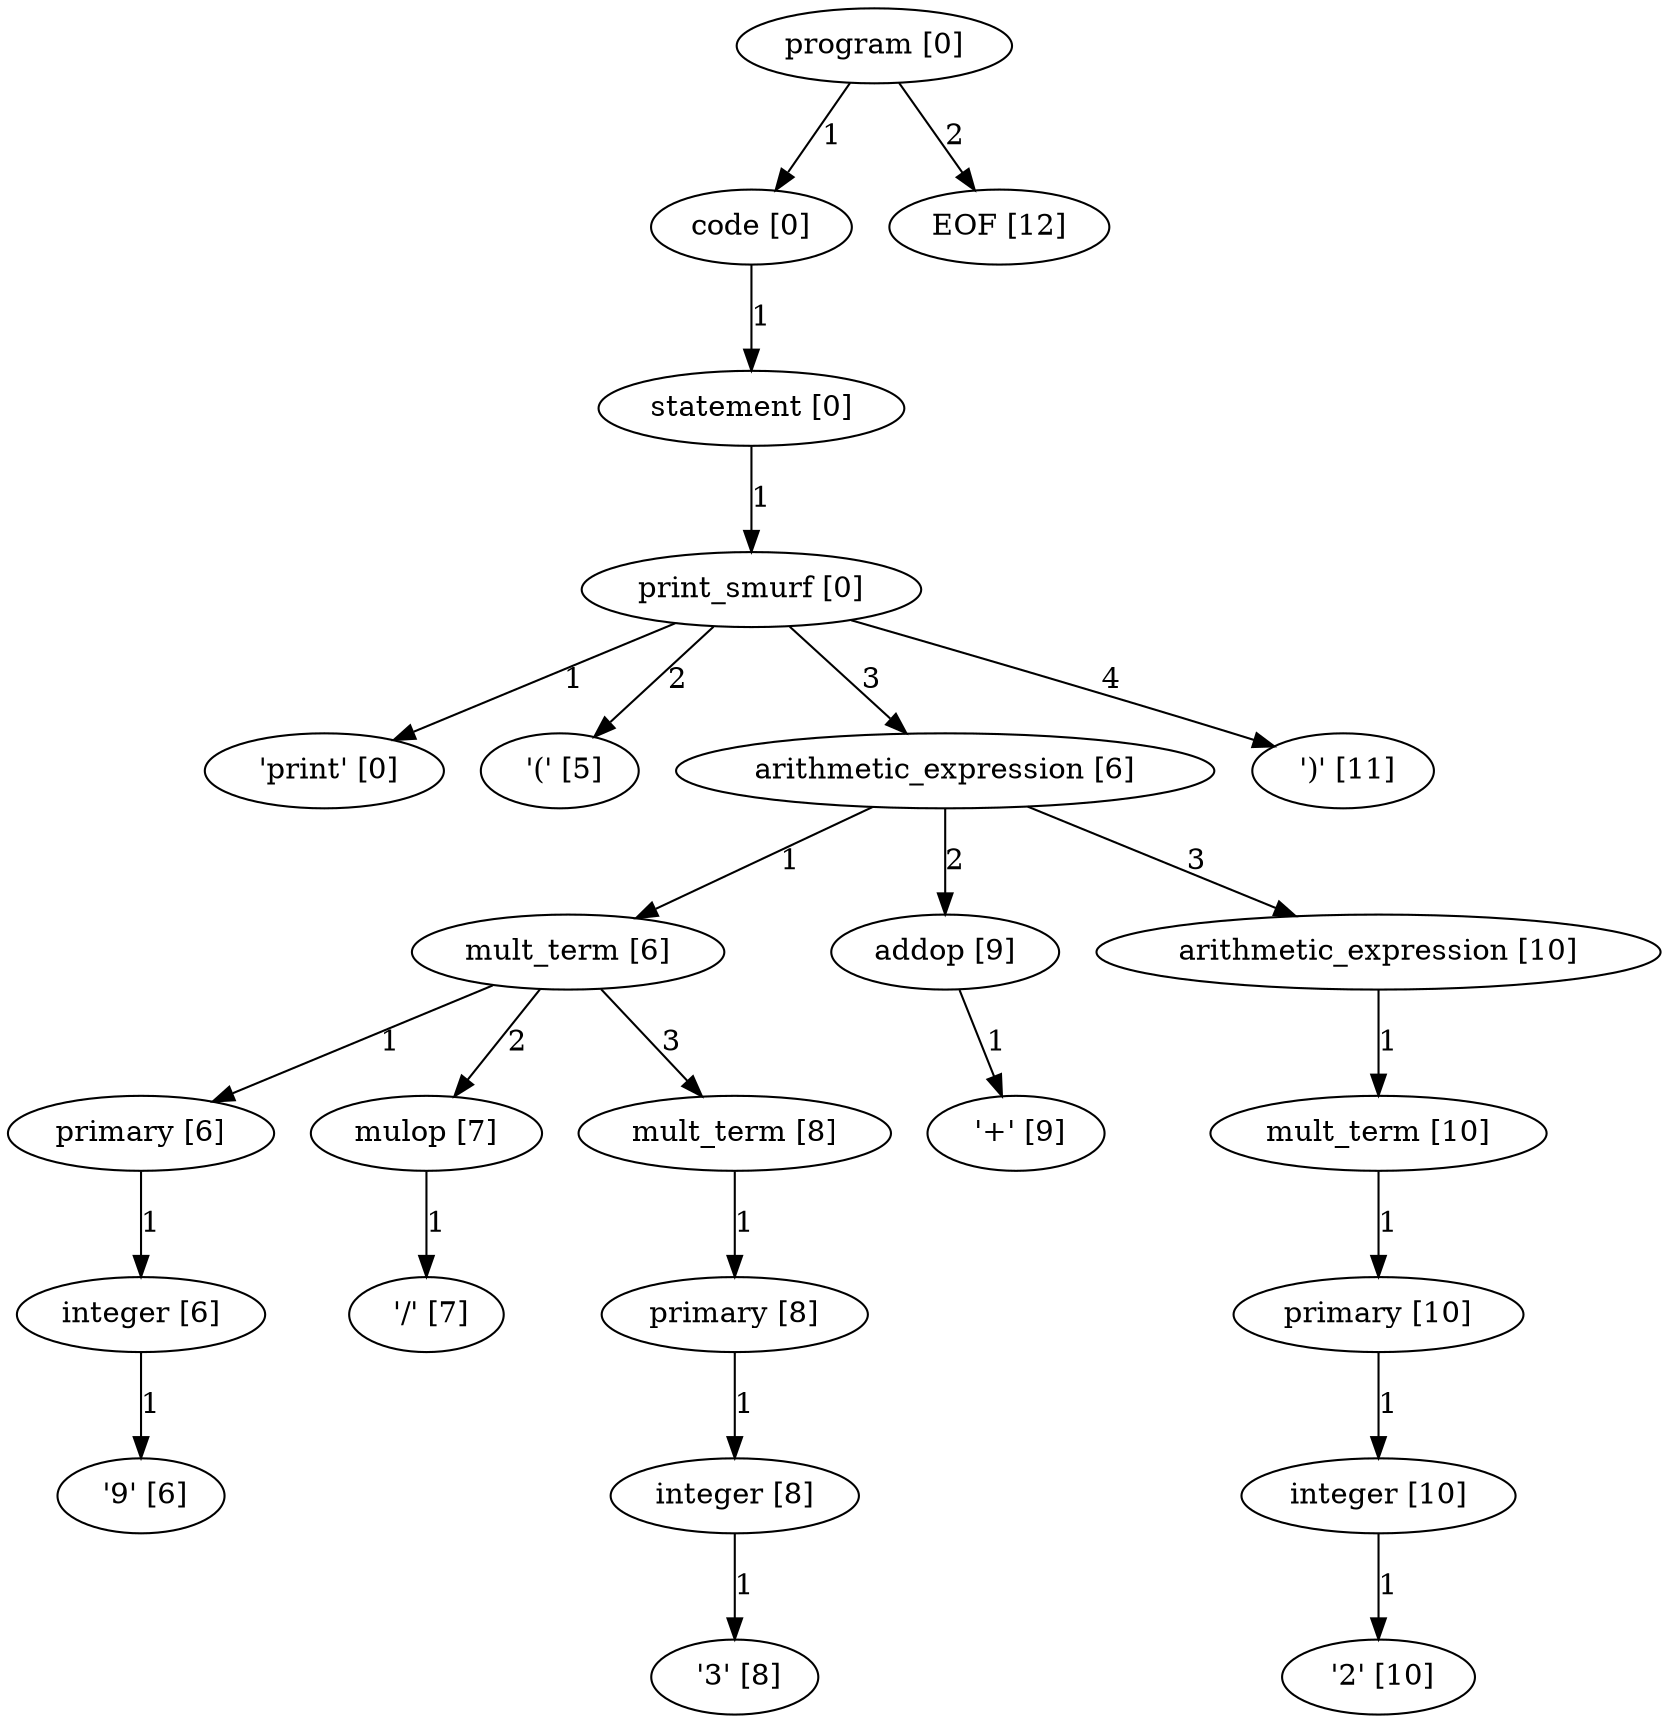 digraph arpeggio_graph {
4710813776 [label="program [0]"];
4710813776->4710817376 [label="1"]

4710817376 [label="code [0]"];
4710817376->4712530000 [label="1"]

4712530000 [label="statement [0]"];
4712530000->4710814352 [label="1"]

4710814352 [label="print_smurf [0]"];
4710814352->4717002192 [label="1"]

4717002192 [label=" 'print' [0]"];
4710814352->4717001808 [label="2"]

4717001808 [label=" '(' [5]"];
4710814352->4710817664 [label="3"]

4710817664 [label="arithmetic_expression [6]"];
4710817664->4710959440 [label="1"]

4710959440 [label="mult_term [6]"];
4710959440->4710959872 [label="1"]

4710959872 [label="primary [6]"];
4710959872->4710960304 [label="1"]

4710960304 [label="integer [6]"];
4710960304->4717000528 [label="1"]

4717000528 [label=" '9' [6]"];
4710959440->4710957136 [label="2"]

4710957136 [label="mulop [7]"];
4710957136->4713555792 [label="1"]

4713555792 [label=" '/' [7]"];
4710959440->4710958432 [label="3"]

4710958432 [label="mult_term [8]"];
4710958432->4710958144 [label="1"]

4710958144 [label="primary [8]"];
4710958144->4710957568 [label="1"]

4710957568 [label="integer [8]"];
4710957568->4713556560 [label="1"]

4713556560 [label=" '3' [8]"];
4710817664->4710961024 [label="2"]

4710961024 [label="addop [9]"];
4710961024->4712421072 [label="1"]

4712421072 [label=" '+' [9]"];
4710817664->4710816944 [label="3"]

4710816944 [label="arithmetic_expression [10]"];
4710816944->4710814640 [label="1"]

4710814640 [label="mult_term [10]"];
4710814640->4713184864 [label="1"]

4713184864 [label="primary [10]"];
4713184864->4713182992 [label="1"]

4713182992 [label="integer [10]"];
4713182992->4714565712 [label="1"]

4714565712 [label=" '2' [10]"];
4710814352->4714569040 [label="4"]

4714569040 [label=" ')' [11]"];
4710813776->4714565968 [label="2"]

4714565968 [label="EOF [12]"];
}